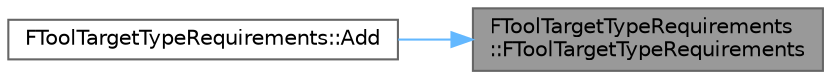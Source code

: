 digraph "FToolTargetTypeRequirements::FToolTargetTypeRequirements"
{
 // INTERACTIVE_SVG=YES
 // LATEX_PDF_SIZE
  bgcolor="transparent";
  edge [fontname=Helvetica,fontsize=10,labelfontname=Helvetica,labelfontsize=10];
  node [fontname=Helvetica,fontsize=10,shape=box,height=0.2,width=0.4];
  rankdir="RL";
  Node1 [id="Node000001",label="FToolTargetTypeRequirements\l::FToolTargetTypeRequirements",height=0.2,width=0.4,color="gray40", fillcolor="grey60", style="filled", fontcolor="black",tooltip=" "];
  Node1 -> Node2 [id="edge1_Node000001_Node000002",dir="back",color="steelblue1",style="solid",tooltip=" "];
  Node2 [id="Node000002",label="FToolTargetTypeRequirements::Add",height=0.2,width=0.4,color="grey40", fillcolor="white", style="filled",URL="$d8/da8/classFToolTargetTypeRequirements.html#afec0020c3de7108e8f6a5818c9a9b585",tooltip=" "];
}

